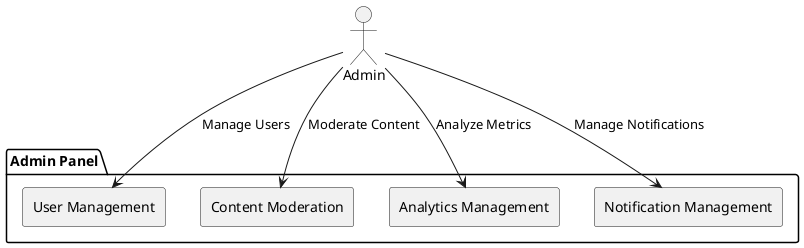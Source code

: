 @startuml
' External Actor
actor "Admin" as Admin

' System Boundary: Pixello Admin Panel
package "Admin Panel" {

    ' Subsystems for Admin
    rectangle "User Management" as UserManagement
    rectangle "Content Moderation" as ContentModeration
    rectangle "Analytics Management" as AnalyticsManagement
    rectangle "Notification Management" as NotificationManagement
}

' Relationships between Admin and system components
Admin --> UserManagement : Manage Users
Admin --> ContentModeration : Moderate Content
Admin --> AnalyticsManagement : Analyze Metrics
Admin --> NotificationManagement : Manage Notifications
@enduml